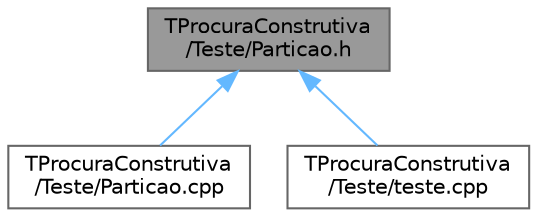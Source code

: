 digraph "TProcuraConstrutiva/Teste/Particao.h"
{
 // LATEX_PDF_SIZE
  bgcolor="transparent";
  edge [fontname=Helvetica,fontsize=10,labelfontname=Helvetica,labelfontsize=10];
  node [fontname=Helvetica,fontsize=10,shape=box,height=0.2,width=0.4];
  Node1 [id="Node000001",label="TProcuraConstrutiva\l/Teste/Particao.h",height=0.2,width=0.4,color="gray40", fillcolor="grey60", style="filled", fontcolor="black",tooltip=" "];
  Node1 -> Node2 [id="edge3_Node000001_Node000002",dir="back",color="steelblue1",style="solid",tooltip=" "];
  Node2 [id="Node000002",label="TProcuraConstrutiva\l/Teste/Particao.cpp",height=0.2,width=0.4,color="grey40", fillcolor="white", style="filled",URL="$Particao_8cpp.html",tooltip=" "];
  Node1 -> Node3 [id="edge4_Node000001_Node000003",dir="back",color="steelblue1",style="solid",tooltip=" "];
  Node3 [id="Node000003",label="TProcuraConstrutiva\l/Teste/teste.cpp",height=0.2,width=0.4,color="grey40", fillcolor="white", style="filled",URL="$TProcuraConstrutiva_2Teste_2teste_8cpp.html",tooltip=" "];
}
